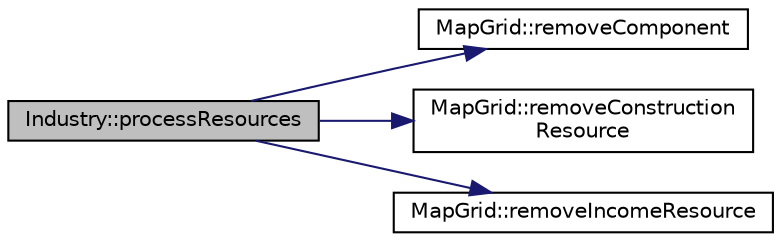 digraph "Industry::processResources"
{
 // LATEX_PDF_SIZE
  edge [fontname="Helvetica",fontsize="10",labelfontname="Helvetica",labelfontsize="10"];
  node [fontname="Helvetica",fontsize="10",shape=record];
  rankdir="LR";
  Node1 [label="Industry::processResources",height=0.2,width=0.4,color="black", fillcolor="grey75", style="filled", fontcolor="black",tooltip="Processes resources based on the specified amount."];
  Node1 -> Node2 [color="midnightblue",fontsize="10",style="solid"];
  Node2 [label="MapGrid::removeComponent",height=0.2,width=0.4,color="black", fillcolor="white", style="filled",URL="$classMapGrid.html#a44c43f098c97322aec7cb99b608be724",tooltip=" "];
  Node1 -> Node3 [color="midnightblue",fontsize="10",style="solid"];
  Node3 [label="MapGrid::removeConstruction\lResource",height=0.2,width=0.4,color="black", fillcolor="white", style="filled",URL="$classMapGrid.html#a021a01391bf966148223414e4b0bce73",tooltip=" "];
  Node1 -> Node4 [color="midnightblue",fontsize="10",style="solid"];
  Node4 [label="MapGrid::removeIncomeResource",height=0.2,width=0.4,color="black", fillcolor="white", style="filled",URL="$classMapGrid.html#a0ab342c72ec4963108c521085834f1fc",tooltip=" "];
}
